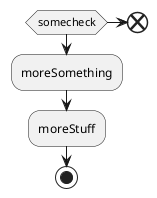 {
  "sha1": "rcsn8xxziwakktjwi84kjqrzhd6o9i4",
  "insertion": {
    "when": "2024-06-04T17:28:43.602Z",
    "url": "https://github.com/plantuml/plantuml/issues/166",
    "user": "plantuml@gmail.com"
  }
}
@startuml
if(somecheck) then
    end
else
endif
:moreSomething;
:moreStuff;
stop
@enduml
